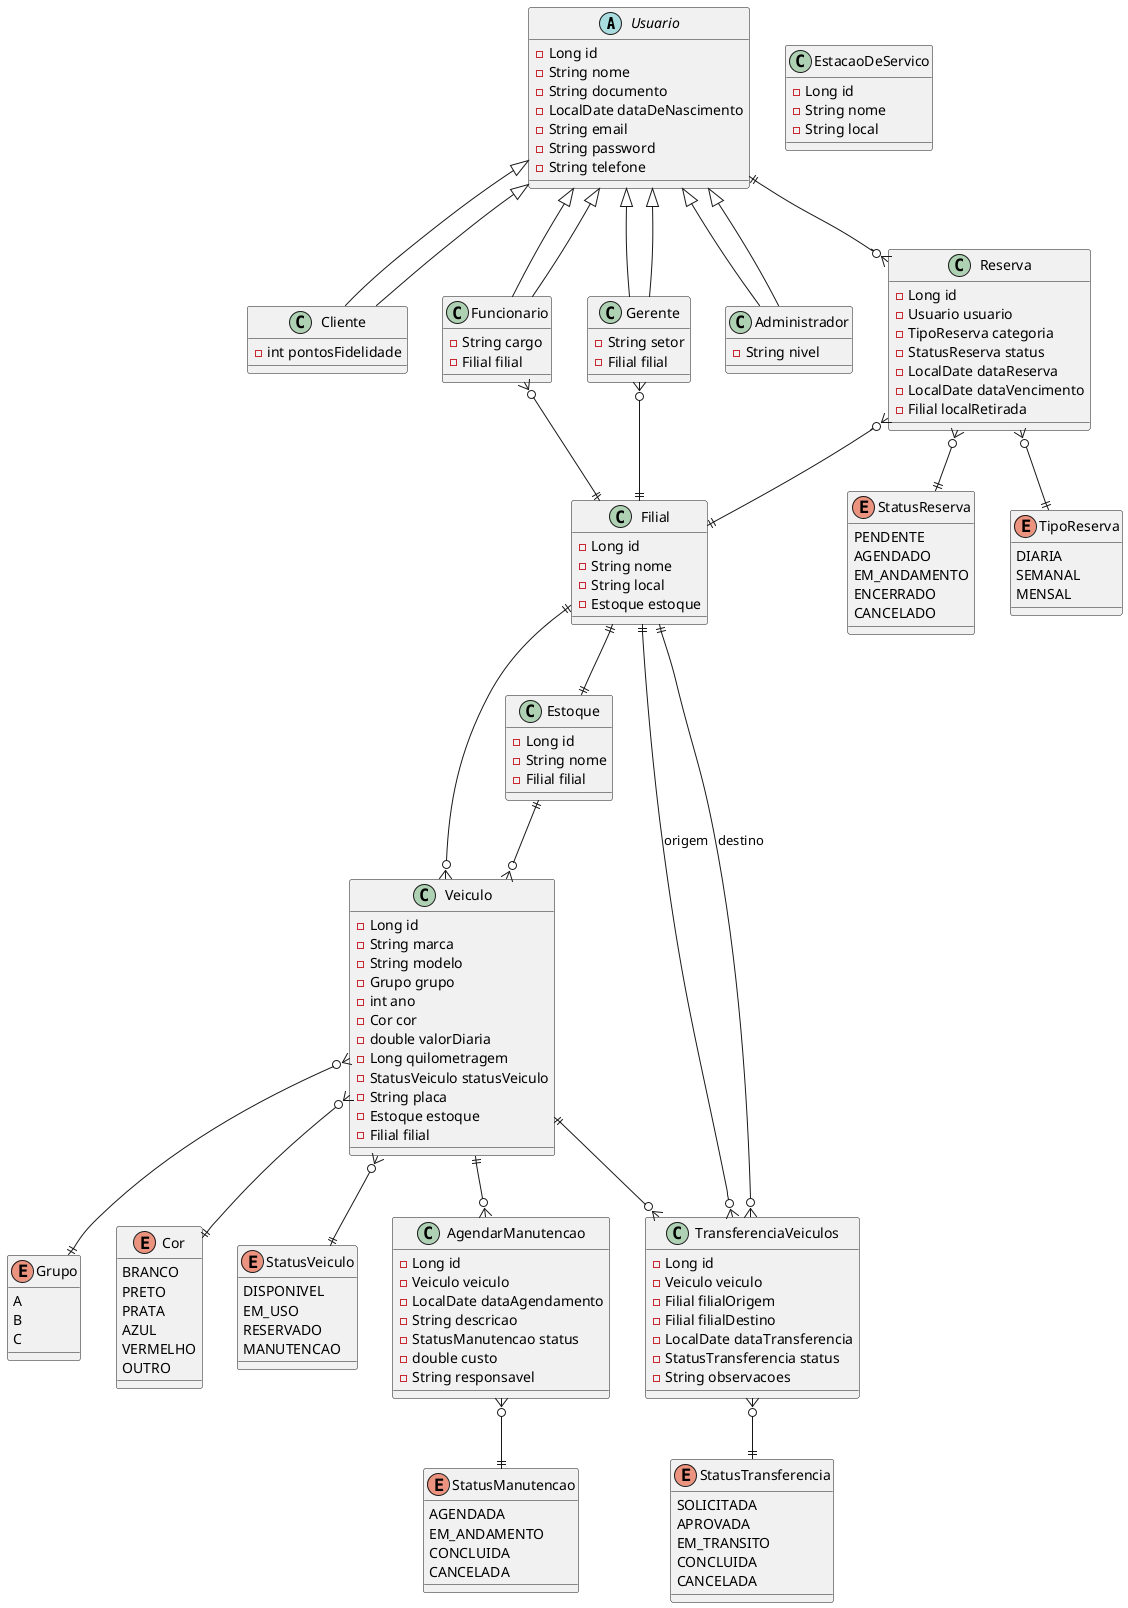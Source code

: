 @startuml "Diagrama de Classes - Você Aluga"

abstract class Usuario {
  -Long id
  -String nome
  -String documento
  -LocalDate dataDeNascimento
  -String email
  -String password
  -String telefone
}

class Cliente extends Usuario {
  -int pontosFidelidade
}

class Funcionario extends Usuario {
  -String cargo
  -Filial filial
}

class Gerente extends Usuario {
  -String setor
  -Filial filial
}

class Administrador extends Usuario {
  -String nivel
}

class Veiculo {
  -Long id
  -String marca
  -String modelo
  -Grupo grupo
  -int ano
  -Cor cor
  -double valorDiaria
  -Long quilometragem
  -StatusVeiculo statusVeiculo
  -String placa
  -Estoque estoque
  -Filial filial
}

class Reserva {
  -Long id
  -Usuario usuario
  -TipoReserva categoria
  -StatusReserva status
  -LocalDate dataReserva
  -LocalDate dataVencimento
  -Filial localRetirada
}

class Filial {
  -Long id
  -String nome
  -String local
  -Estoque estoque
}

class Estoque {
  -Long id
  -String nome
  -Filial filial
}

class TransferenciaVeiculos {
  -Long id
  -Veiculo veiculo
  -Filial filialOrigem
  -Filial filialDestino
  -LocalDate dataTransferencia
  -StatusTransferencia status
  -String observacoes
}

class AgendarManutencao {
  -Long id
  -Veiculo veiculo
  -LocalDate dataAgendamento
  -String descricao
  -StatusManutencao status
  -double custo
  -String responsavel
}

class EstacaoDeServico {
  -Long id
  -String nome
  -String local
}

enum Grupo {
  A
  B
  C
}

enum Cor {
  BRANCO
  PRETO
  PRATA
  AZUL
  VERMELHO
  OUTRO
}

enum StatusVeiculo {
  DISPONIVEL
  EM_USO
  RESERVADO
  MANUTENCAO
}

enum TipoReserva {
  DIARIA
  SEMANAL
  MENSAL
}

enum StatusReserva {
  PENDENTE
  AGENDADO
  EM_ANDAMENTO
  ENCERRADO
  CANCELADO
}

enum StatusManutencao {
  AGENDADA
  EM_ANDAMENTO
  CONCLUIDA
  CANCELADA
}

enum StatusTransferencia {
  SOLICITADA
  APROVADA
  EM_TRANSITO
  CONCLUIDA
  CANCELADA
}

' Relacionamentos de Herança
Usuario <|-- Cliente
Usuario <|-- Funcionario
Usuario <|-- Gerente
Usuario <|-- Administrador

' Relacionamentos JPA
Filial ||--|| Estoque
Estoque ||--o{ Veiculo
Veiculo }o--|| Filial

Usuario ||--o{ Reserva
Reserva }o--|| Filial

Veiculo ||--o{ TransferenciaVeiculos
Filial ||--o{ TransferenciaVeiculos : origem
Filial ||--o{ TransferenciaVeiculos : destino

Veiculo ||--o{ AgendarManutencao

Funcionario }o--|| Filial
Gerente }o--|| Filial

' Relacionamentos com Enums
Veiculo }o--|| Grupo
Veiculo }o--|| Cor
Veiculo }o--|| StatusVeiculo
Reserva }o--|| TipoReserva
Reserva }o--|| StatusReserva
AgendarManutencao }o--|| StatusManutencao
TransferenciaVeiculos }o--|| StatusTransferencia

@enduml
